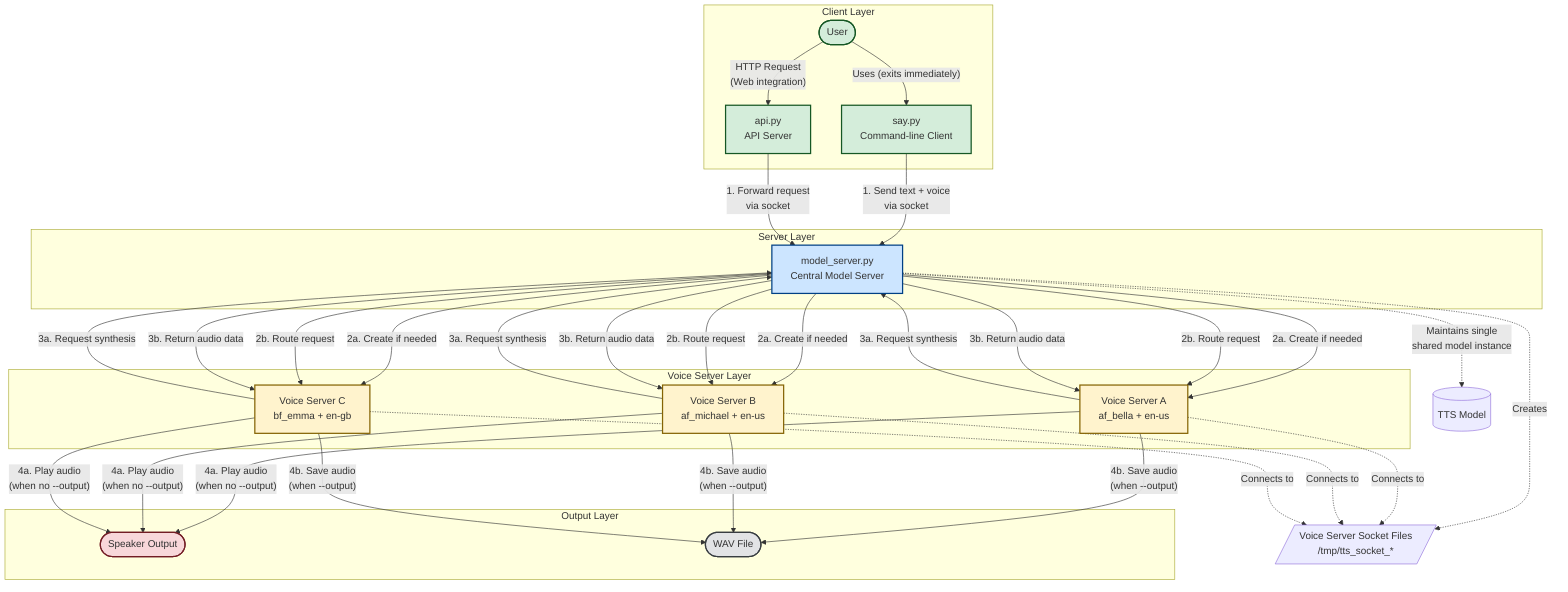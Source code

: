 flowchart TD
    classDef client fill:#d4edda,stroke:#155724,stroke-width:2px
    classDef server fill:#cce5ff,stroke:#004085,stroke-width:2px
    classDef voice fill:#fff3cd,stroke:#856404,stroke-width:2px
    classDef audio fill:#f8d7da,stroke:#721c24,stroke-width:2px
    classDef file fill:#e2e3e5,stroke:#383d41,stroke-width:2px
    
    User([User])
    SayClient[say.py\nCommand-line Client]
    ApiServer[api.py\nAPI Server]
    ModelServer[model_server.py\nCentral Model Server]
    VoiceServerA[Voice Server A\naf_bella + en-us]
    VoiceServerB[Voice Server B\naf_michael + en-us]
    VoiceServerC[Voice Server C\nbf_emma + en-gb]
    SpeakerOutput([Speaker Output])
    WavFile([WAV File])
    Model[(TTS Model)]
    Server[/Voice Server Socket Files\n/tmp/tts_socket_*/]
    
    User -->|"Uses (exits immediately)"| SayClient
    User -->|"HTTP Request\n(Web integration)"| ApiServer
    SayClient -->|"1. Send text + voice\nvia socket"| ModelServer
    ApiServer -->|"1. Forward request\nvia socket"| ModelServer
    
    ModelServer -->|"2a. Create if needed"| VoiceServerA
    ModelServer -->|"2a. Create if needed"| VoiceServerB
    ModelServer -->|"2a. Create if needed"| VoiceServerC
    
    ModelServer -->|"2b. Route request"| VoiceServerA
    ModelServer -->|"2b. Route request"| VoiceServerB
    ModelServer -->|"2b. Route request"| VoiceServerC
    
    VoiceServerA -->|"3a. Request synthesis"| ModelServer
    VoiceServerB -->|"3a. Request synthesis"| ModelServer
    VoiceServerC -->|"3a. Request synthesis"| ModelServer
    
    ModelServer -->|"3b. Return audio data"| VoiceServerA
    ModelServer -->|"3b. Return audio data"| VoiceServerB
    ModelServer -->|"3b. Return audio data"| VoiceServerC
    
    VoiceServerA -->|"4a. Play audio\n(when no --output)"| SpeakerOutput
    VoiceServerB -->|"4a. Play audio\n(when no --output)"| SpeakerOutput
    VoiceServerC -->|"4a. Play audio\n(when no --output)"| SpeakerOutput
    
    VoiceServerA -->|"4b. Save audio\n(when --output)"| WavFile
    VoiceServerB -->|"4b. Save audio\n(when --output)"| WavFile
    VoiceServerC -->|"4b. Save audio\n(when --output)"| WavFile
    
    ModelServer -.->|"Maintains single\nshared model instance"| Model
    ModelServer -.->|"Creates"| Server
    VoiceServerA -.->|"Connects to"| Server
    VoiceServerB -.->|"Connects to"| Server
    VoiceServerC -.->|"Connects to"| Server
    
    subgraph ClientLayer["Client Layer"]
        User
        SayClient
        ApiServer
    end
    
    subgraph ServerLayer["Server Layer"]
        ModelServer
    end
    
    subgraph VoiceLayer["Voice Server Layer"]
        VoiceServerA
        VoiceServerB
        VoiceServerC
    end
    
    subgraph OutputLayer["Output Layer"]
        SpeakerOutput
        WavFile
    end
    
    User:::client
    SayClient:::client
    ApiServer:::client
    ModelServer:::server
    VoiceServerA:::voice
    VoiceServerB:::voice
    VoiceServerC:::voice
    SpeakerOutput:::audio
    WavFile:::file